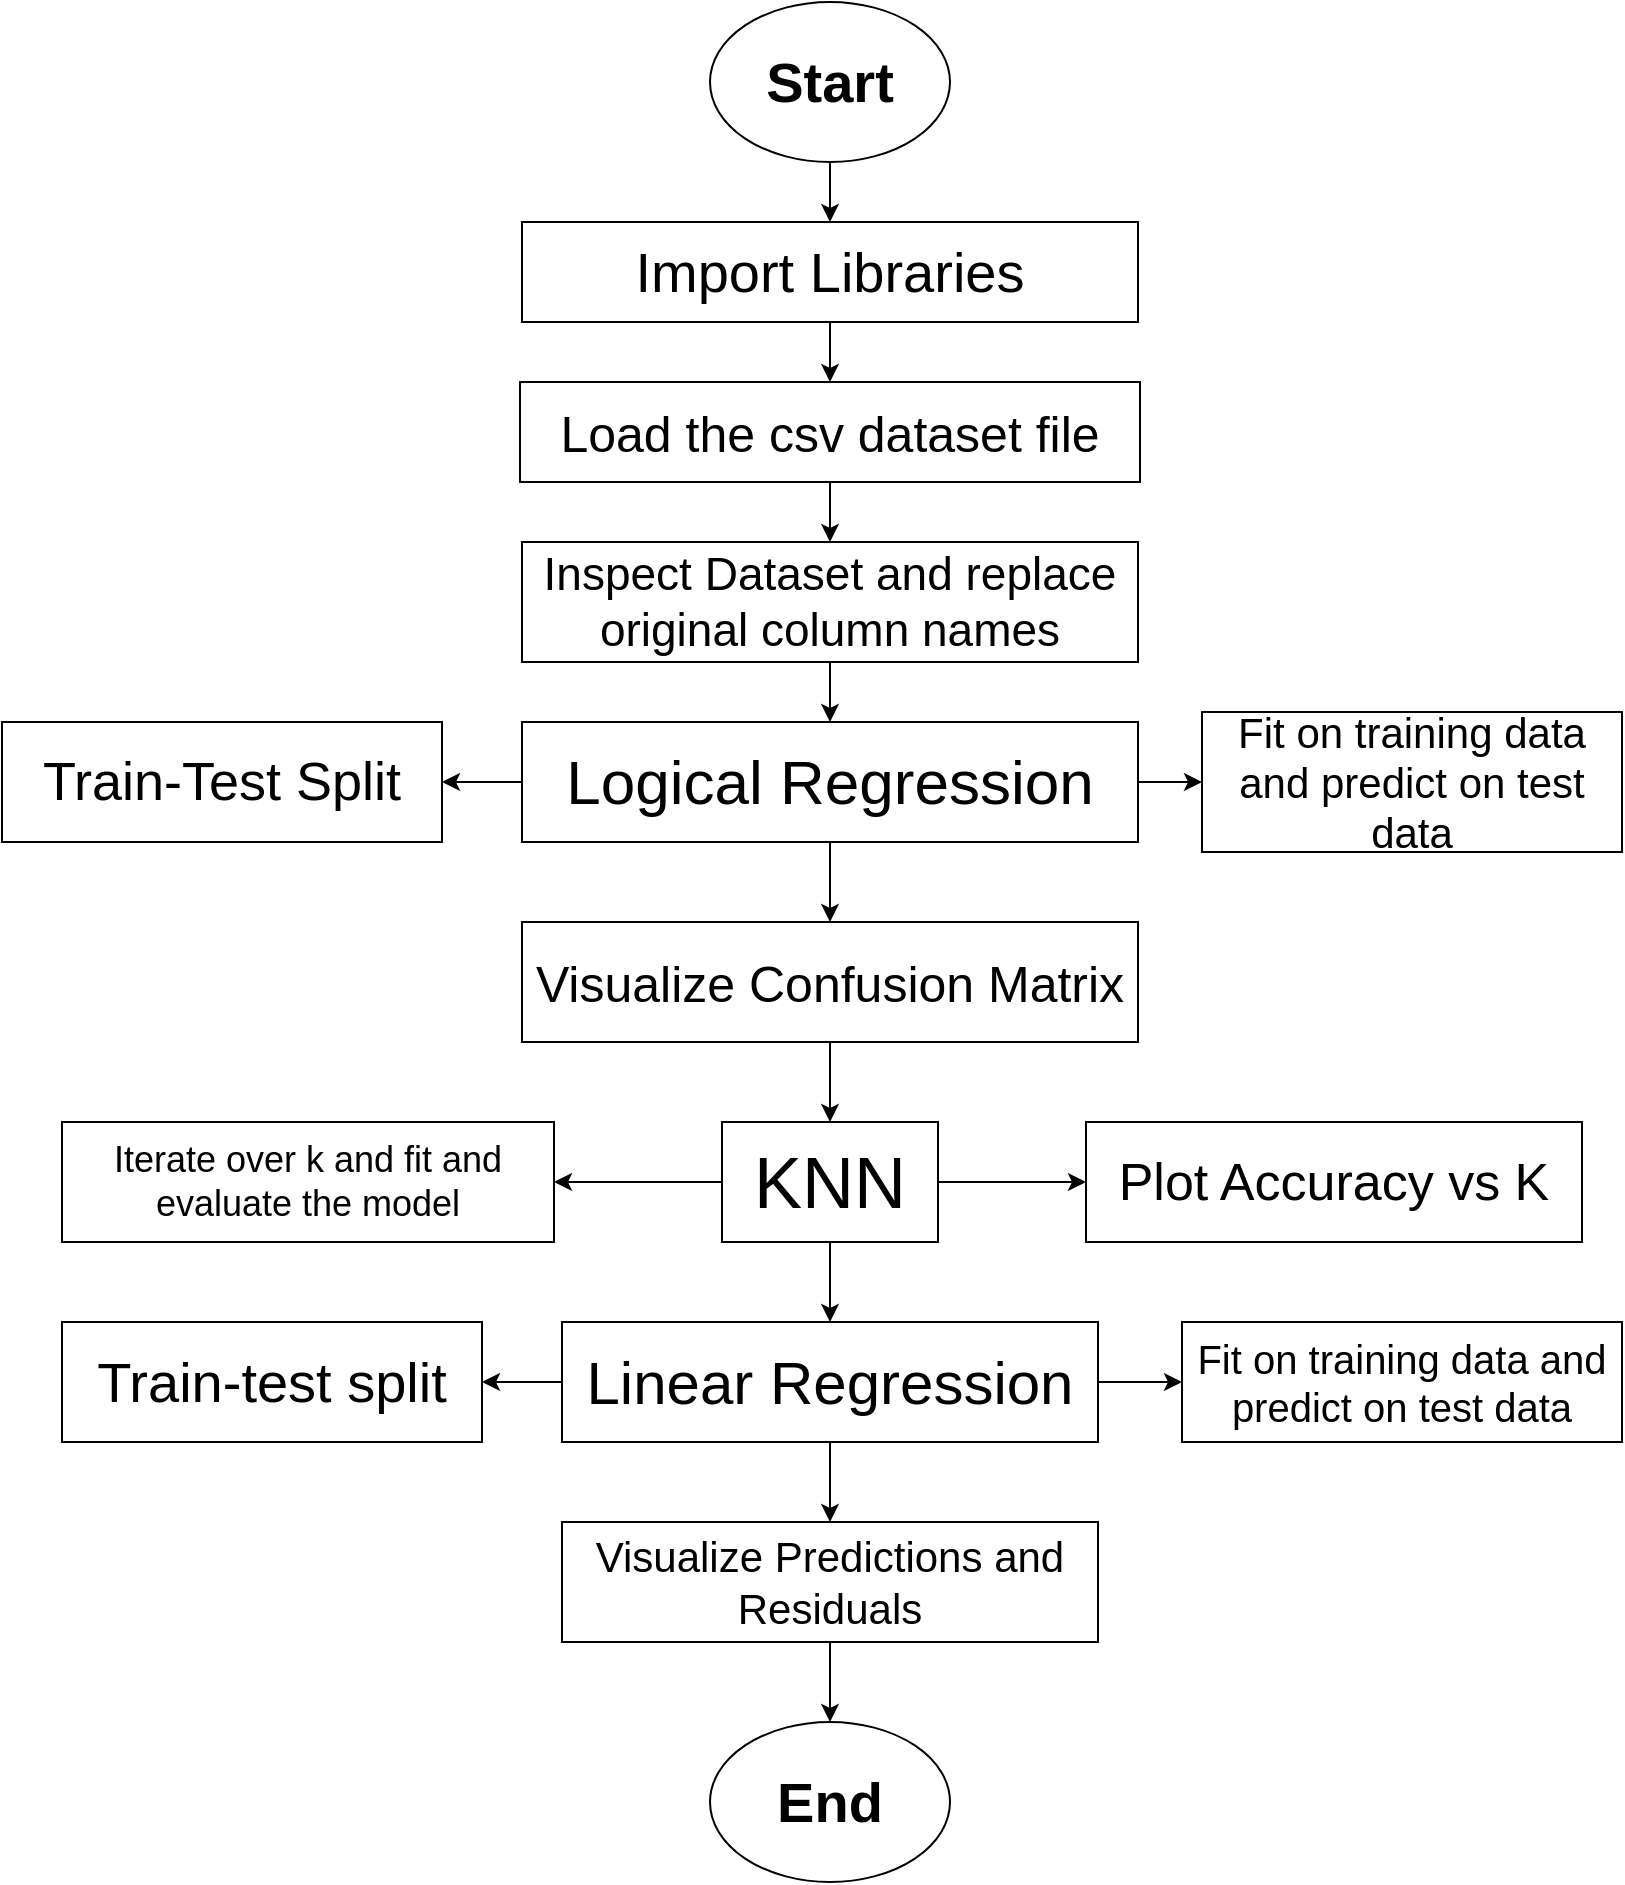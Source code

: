 <mxfile version="24.8.0">
  <diagram id="C5RBs43oDa-KdzZeNtuy" name="Page-1">
    <mxGraphModel dx="1793" dy="930" grid="1" gridSize="10" guides="1" tooltips="1" connect="1" arrows="1" fold="1" page="1" pageScale="1" pageWidth="827" pageHeight="1169" math="0" shadow="0">
      <root>
        <mxCell id="WIyWlLk6GJQsqaUBKTNV-0" />
        <mxCell id="WIyWlLk6GJQsqaUBKTNV-1" parent="WIyWlLk6GJQsqaUBKTNV-0" />
        <mxCell id="T_tJ0jZtnX0NSBz4yPzw-1" style="edgeStyle=orthogonalEdgeStyle;rounded=0;orthogonalLoop=1;jettySize=auto;html=1;exitX=0.5;exitY=1;exitDx=0;exitDy=0;entryX=0.5;entryY=0;entryDx=0;entryDy=0;" edge="1" parent="WIyWlLk6GJQsqaUBKTNV-1" source="T_tJ0jZtnX0NSBz4yPzw-0" target="T_tJ0jZtnX0NSBz4yPzw-5">
          <mxGeometry relative="1" as="geometry">
            <mxPoint x="414" y="150" as="targetPoint" />
          </mxGeometry>
        </mxCell>
        <mxCell id="T_tJ0jZtnX0NSBz4yPzw-0" value="&lt;font style=&quot;font-size: 28px;&quot;&gt;&lt;b&gt;Start&lt;/b&gt;&lt;/font&gt;" style="ellipse;whiteSpace=wrap;html=1;" vertex="1" parent="WIyWlLk6GJQsqaUBKTNV-1">
          <mxGeometry x="354" y="10" width="120" height="80" as="geometry" />
        </mxCell>
        <mxCell id="T_tJ0jZtnX0NSBz4yPzw-8" value="" style="edgeStyle=orthogonalEdgeStyle;rounded=0;orthogonalLoop=1;jettySize=auto;html=1;" edge="1" parent="WIyWlLk6GJQsqaUBKTNV-1" source="T_tJ0jZtnX0NSBz4yPzw-2" target="T_tJ0jZtnX0NSBz4yPzw-7">
          <mxGeometry relative="1" as="geometry" />
        </mxCell>
        <mxCell id="T_tJ0jZtnX0NSBz4yPzw-2" value="&lt;font style=&quot;font-size: 25px;&quot;&gt;Load the csv dataset file&lt;/font&gt;" style="rounded=0;whiteSpace=wrap;html=1;" vertex="1" parent="WIyWlLk6GJQsqaUBKTNV-1">
          <mxGeometry x="259" y="200" width="310" height="50" as="geometry" />
        </mxCell>
        <mxCell id="T_tJ0jZtnX0NSBz4yPzw-6" value="" style="edgeStyle=orthogonalEdgeStyle;rounded=0;orthogonalLoop=1;jettySize=auto;html=1;" edge="1" parent="WIyWlLk6GJQsqaUBKTNV-1" source="T_tJ0jZtnX0NSBz4yPzw-5" target="T_tJ0jZtnX0NSBz4yPzw-2">
          <mxGeometry relative="1" as="geometry" />
        </mxCell>
        <mxCell id="T_tJ0jZtnX0NSBz4yPzw-5" value="&lt;font style=&quot;font-size: 28px;&quot;&gt;Import Libraries&lt;/font&gt;" style="rounded=0;whiteSpace=wrap;html=1;" vertex="1" parent="WIyWlLk6GJQsqaUBKTNV-1">
          <mxGeometry x="260" y="120" width="308" height="50" as="geometry" />
        </mxCell>
        <mxCell id="T_tJ0jZtnX0NSBz4yPzw-10" value="" style="edgeStyle=orthogonalEdgeStyle;rounded=0;orthogonalLoop=1;jettySize=auto;html=1;" edge="1" parent="WIyWlLk6GJQsqaUBKTNV-1" source="T_tJ0jZtnX0NSBz4yPzw-7" target="T_tJ0jZtnX0NSBz4yPzw-9">
          <mxGeometry relative="1" as="geometry" />
        </mxCell>
        <mxCell id="T_tJ0jZtnX0NSBz4yPzw-7" value="&lt;font style=&quot;font-size: 23px;&quot;&gt;Inspect Dataset and replace original column names&lt;/font&gt;" style="whiteSpace=wrap;html=1;rounded=0;" vertex="1" parent="WIyWlLk6GJQsqaUBKTNV-1">
          <mxGeometry x="260" y="280" width="308" height="60" as="geometry" />
        </mxCell>
        <mxCell id="T_tJ0jZtnX0NSBz4yPzw-12" value="" style="edgeStyle=orthogonalEdgeStyle;rounded=0;orthogonalLoop=1;jettySize=auto;html=1;" edge="1" parent="WIyWlLk6GJQsqaUBKTNV-1" source="T_tJ0jZtnX0NSBz4yPzw-9" target="T_tJ0jZtnX0NSBz4yPzw-11">
          <mxGeometry relative="1" as="geometry" />
        </mxCell>
        <mxCell id="T_tJ0jZtnX0NSBz4yPzw-14" value="" style="edgeStyle=orthogonalEdgeStyle;rounded=0;orthogonalLoop=1;jettySize=auto;html=1;" edge="1" parent="WIyWlLk6GJQsqaUBKTNV-1" source="T_tJ0jZtnX0NSBz4yPzw-9" target="T_tJ0jZtnX0NSBz4yPzw-13">
          <mxGeometry relative="1" as="geometry" />
        </mxCell>
        <mxCell id="T_tJ0jZtnX0NSBz4yPzw-23" value="" style="edgeStyle=orthogonalEdgeStyle;rounded=0;orthogonalLoop=1;jettySize=auto;html=1;" edge="1" parent="WIyWlLk6GJQsqaUBKTNV-1" source="T_tJ0jZtnX0NSBz4yPzw-9" target="T_tJ0jZtnX0NSBz4yPzw-21">
          <mxGeometry relative="1" as="geometry" />
        </mxCell>
        <mxCell id="T_tJ0jZtnX0NSBz4yPzw-9" value="&lt;font style=&quot;font-size: 31px;&quot;&gt;Logical Regression&lt;/font&gt;" style="whiteSpace=wrap;html=1;rounded=0;" vertex="1" parent="WIyWlLk6GJQsqaUBKTNV-1">
          <mxGeometry x="260" y="370" width="308" height="60" as="geometry" />
        </mxCell>
        <mxCell id="T_tJ0jZtnX0NSBz4yPzw-11" value="&lt;font style=&quot;font-size: 27px;&quot;&gt;Train-Test Split&lt;/font&gt;" style="whiteSpace=wrap;html=1;rounded=0;" vertex="1" parent="WIyWlLk6GJQsqaUBKTNV-1">
          <mxGeometry y="370" width="220" height="60" as="geometry" />
        </mxCell>
        <mxCell id="T_tJ0jZtnX0NSBz4yPzw-13" value="&lt;font style=&quot;font-size: 21px;&quot;&gt;Fit on training data and predict on test data&lt;/font&gt;" style="whiteSpace=wrap;html=1;rounded=0;" vertex="1" parent="WIyWlLk6GJQsqaUBKTNV-1">
          <mxGeometry x="600" y="365" width="210" height="70" as="geometry" />
        </mxCell>
        <mxCell id="T_tJ0jZtnX0NSBz4yPzw-18" value="" style="edgeStyle=orthogonalEdgeStyle;rounded=0;orthogonalLoop=1;jettySize=auto;html=1;" edge="1" parent="WIyWlLk6GJQsqaUBKTNV-1" source="T_tJ0jZtnX0NSBz4yPzw-15" target="T_tJ0jZtnX0NSBz4yPzw-17">
          <mxGeometry relative="1" as="geometry" />
        </mxCell>
        <mxCell id="T_tJ0jZtnX0NSBz4yPzw-20" value="" style="edgeStyle=orthogonalEdgeStyle;rounded=0;orthogonalLoop=1;jettySize=auto;html=1;" edge="1" parent="WIyWlLk6GJQsqaUBKTNV-1" source="T_tJ0jZtnX0NSBz4yPzw-15" target="T_tJ0jZtnX0NSBz4yPzw-19">
          <mxGeometry relative="1" as="geometry" />
        </mxCell>
        <mxCell id="T_tJ0jZtnX0NSBz4yPzw-26" value="" style="edgeStyle=orthogonalEdgeStyle;rounded=0;orthogonalLoop=1;jettySize=auto;html=1;" edge="1" parent="WIyWlLk6GJQsqaUBKTNV-1" source="T_tJ0jZtnX0NSBz4yPzw-15" target="T_tJ0jZtnX0NSBz4yPzw-25">
          <mxGeometry relative="1" as="geometry" />
        </mxCell>
        <mxCell id="T_tJ0jZtnX0NSBz4yPzw-15" value="&lt;font style=&quot;font-size: 36px;&quot;&gt;KNN&lt;/font&gt;" style="whiteSpace=wrap;html=1;rounded=0;" vertex="1" parent="WIyWlLk6GJQsqaUBKTNV-1">
          <mxGeometry x="360" y="570" width="108" height="60" as="geometry" />
        </mxCell>
        <mxCell id="T_tJ0jZtnX0NSBz4yPzw-17" value="&lt;span style=&quot;font-size: 18px;&quot;&gt;Iterate over k and fit and evaluate the model&lt;/span&gt;" style="whiteSpace=wrap;html=1;rounded=0;" vertex="1" parent="WIyWlLk6GJQsqaUBKTNV-1">
          <mxGeometry x="30" y="570" width="246" height="60" as="geometry" />
        </mxCell>
        <mxCell id="T_tJ0jZtnX0NSBz4yPzw-19" value="&lt;font style=&quot;font-size: 26px;&quot;&gt;Plot Accuracy vs K&lt;/font&gt;" style="whiteSpace=wrap;html=1;rounded=0;" vertex="1" parent="WIyWlLk6GJQsqaUBKTNV-1">
          <mxGeometry x="542" y="570" width="248" height="60" as="geometry" />
        </mxCell>
        <mxCell id="T_tJ0jZtnX0NSBz4yPzw-24" value="" style="edgeStyle=orthogonalEdgeStyle;rounded=0;orthogonalLoop=1;jettySize=auto;html=1;" edge="1" parent="WIyWlLk6GJQsqaUBKTNV-1" source="T_tJ0jZtnX0NSBz4yPzw-21" target="T_tJ0jZtnX0NSBz4yPzw-15">
          <mxGeometry relative="1" as="geometry" />
        </mxCell>
        <mxCell id="T_tJ0jZtnX0NSBz4yPzw-21" value="&lt;font style=&quot;font-size: 25px;&quot;&gt;Visualize Confusion Matrix&lt;/font&gt;" style="rounded=0;whiteSpace=wrap;html=1;" vertex="1" parent="WIyWlLk6GJQsqaUBKTNV-1">
          <mxGeometry x="260" y="470" width="308" height="60" as="geometry" />
        </mxCell>
        <mxCell id="T_tJ0jZtnX0NSBz4yPzw-28" value="" style="edgeStyle=orthogonalEdgeStyle;rounded=0;orthogonalLoop=1;jettySize=auto;html=1;" edge="1" parent="WIyWlLk6GJQsqaUBKTNV-1" source="T_tJ0jZtnX0NSBz4yPzw-25" target="T_tJ0jZtnX0NSBz4yPzw-27">
          <mxGeometry relative="1" as="geometry" />
        </mxCell>
        <mxCell id="T_tJ0jZtnX0NSBz4yPzw-30" value="" style="edgeStyle=orthogonalEdgeStyle;rounded=0;orthogonalLoop=1;jettySize=auto;html=1;" edge="1" parent="WIyWlLk6GJQsqaUBKTNV-1" source="T_tJ0jZtnX0NSBz4yPzw-25" target="T_tJ0jZtnX0NSBz4yPzw-29">
          <mxGeometry relative="1" as="geometry" />
        </mxCell>
        <mxCell id="T_tJ0jZtnX0NSBz4yPzw-32" value="" style="edgeStyle=orthogonalEdgeStyle;rounded=0;orthogonalLoop=1;jettySize=auto;html=1;" edge="1" parent="WIyWlLk6GJQsqaUBKTNV-1" source="T_tJ0jZtnX0NSBz4yPzw-25" target="T_tJ0jZtnX0NSBz4yPzw-31">
          <mxGeometry relative="1" as="geometry" />
        </mxCell>
        <mxCell id="T_tJ0jZtnX0NSBz4yPzw-25" value="&lt;font style=&quot;font-size: 30px;&quot;&gt;Linear Regression&lt;/font&gt;" style="whiteSpace=wrap;html=1;rounded=0;" vertex="1" parent="WIyWlLk6GJQsqaUBKTNV-1">
          <mxGeometry x="280" y="670" width="268" height="60" as="geometry" />
        </mxCell>
        <mxCell id="T_tJ0jZtnX0NSBz4yPzw-27" value="&lt;font style=&quot;font-size: 28px;&quot;&gt;Train-test split&lt;/font&gt;" style="whiteSpace=wrap;html=1;rounded=0;" vertex="1" parent="WIyWlLk6GJQsqaUBKTNV-1">
          <mxGeometry x="30" y="670" width="210" height="60" as="geometry" />
        </mxCell>
        <mxCell id="T_tJ0jZtnX0NSBz4yPzw-29" value="&lt;font style=&quot;font-size: 20px;&quot;&gt;Fit on training data and predict on test data&lt;/font&gt;" style="whiteSpace=wrap;html=1;rounded=0;" vertex="1" parent="WIyWlLk6GJQsqaUBKTNV-1">
          <mxGeometry x="590" y="670" width="220" height="60" as="geometry" />
        </mxCell>
        <mxCell id="T_tJ0jZtnX0NSBz4yPzw-36" value="" style="edgeStyle=orthogonalEdgeStyle;rounded=0;orthogonalLoop=1;jettySize=auto;html=1;" edge="1" parent="WIyWlLk6GJQsqaUBKTNV-1" source="T_tJ0jZtnX0NSBz4yPzw-31" target="T_tJ0jZtnX0NSBz4yPzw-35">
          <mxGeometry relative="1" as="geometry" />
        </mxCell>
        <mxCell id="T_tJ0jZtnX0NSBz4yPzw-31" value="&lt;font style=&quot;font-size: 21px;&quot;&gt;Visualize Predictions and Residuals&lt;/font&gt;" style="whiteSpace=wrap;html=1;rounded=0;" vertex="1" parent="WIyWlLk6GJQsqaUBKTNV-1">
          <mxGeometry x="280" y="770" width="268" height="60" as="geometry" />
        </mxCell>
        <mxCell id="T_tJ0jZtnX0NSBz4yPzw-35" value="&lt;font style=&quot;font-size: 28px;&quot;&gt;&lt;b&gt;End&lt;/b&gt;&lt;/font&gt;" style="ellipse;whiteSpace=wrap;html=1;" vertex="1" parent="WIyWlLk6GJQsqaUBKTNV-1">
          <mxGeometry x="354" y="870" width="120" height="80" as="geometry" />
        </mxCell>
      </root>
    </mxGraphModel>
  </diagram>
</mxfile>
